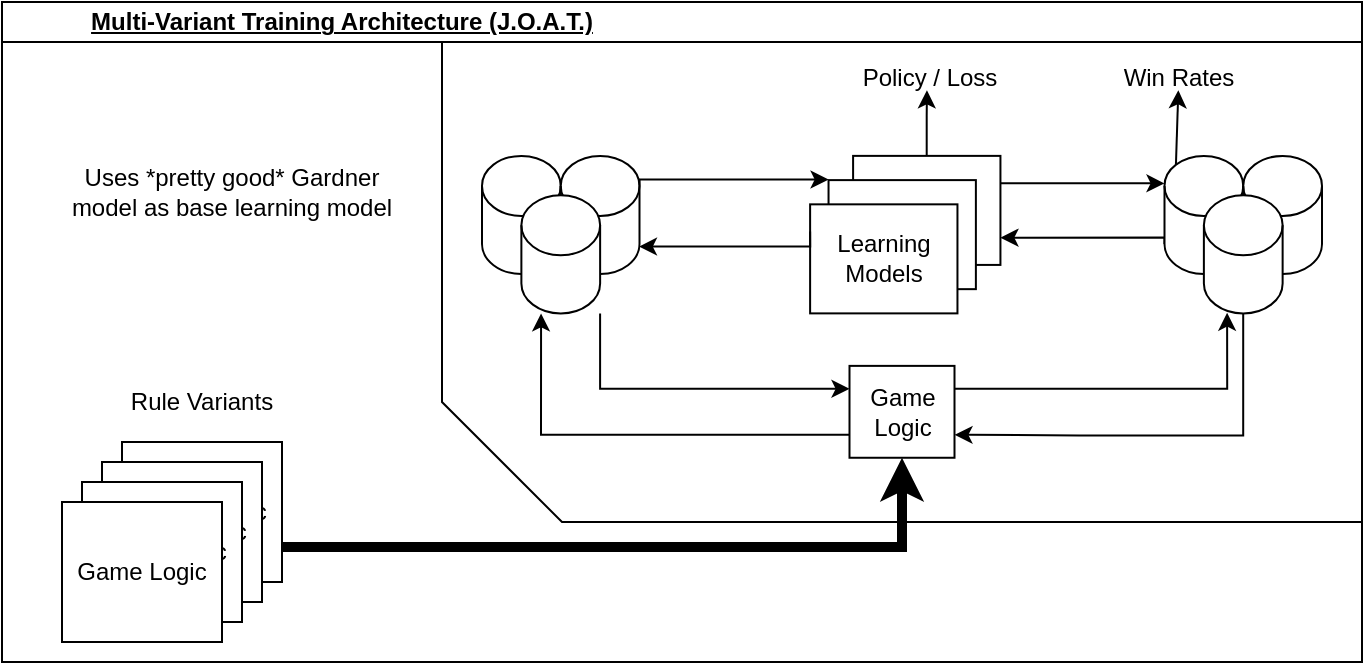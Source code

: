<mxfile version="13.10.3" type="device"><diagram id="IhtIEuSBdBs46Z1yDgar" name="Page-1"><mxGraphModel dx="876" dy="690" grid="1" gridSize="10" guides="1" tooltips="1" connect="1" arrows="1" fold="1" page="1" pageScale="1" pageWidth="850" pageHeight="1100" math="0" shadow="0"><root><mxCell id="0"/><mxCell id="1" parent="0"/><mxCell id="6gBC2_qQ4mYc0ZXkU2qD-47" value="" style="rounded=0;whiteSpace=wrap;html=1;" vertex="1" parent="1"><mxGeometry x="80" y="190" width="680" height="330" as="geometry"/></mxCell><mxCell id="6gBC2_qQ4mYc0ZXkU2qD-49" value="" style="rounded=0;whiteSpace=wrap;html=1;" vertex="1" parent="1"><mxGeometry x="80" y="210" width="680" height="310" as="geometry"/></mxCell><mxCell id="6gBC2_qQ4mYc0ZXkU2qD-95" value="" style="shape=card;whiteSpace=wrap;html=1;rotation=-90;size=60;" vertex="1" parent="1"><mxGeometry x="410" y="100" width="240" height="460" as="geometry"/></mxCell><mxCell id="6gBC2_qQ4mYc0ZXkU2qD-46" value="&lt;b&gt;&lt;u&gt;Multi-Variant Training Architecture (J.O.A.T.)&lt;/u&gt;&lt;/b&gt;" style="text;html=1;strokeColor=none;fillColor=none;align=center;verticalAlign=middle;whiteSpace=wrap;rounded=0;" vertex="1" parent="1"><mxGeometry x="110" y="190" width="280" height="20" as="geometry"/></mxCell><mxCell id="6gBC2_qQ4mYc0ZXkU2qD-87" value="" style="group" vertex="1" connectable="0" parent="1"><mxGeometry x="320" y="221" width="420" height="196.88" as="geometry"/></mxCell><mxCell id="6gBC2_qQ4mYc0ZXkU2qD-55" value="" style="shape=cylinder3;whiteSpace=wrap;html=1;boundedLbl=1;backgroundOutline=1;size=15;" vertex="1" parent="6gBC2_qQ4mYc0ZXkU2qD-87"><mxGeometry y="45.939" width="39.375" height="59.064" as="geometry"/></mxCell><mxCell id="6gBC2_qQ4mYc0ZXkU2qD-56" value="" style="shape=cylinder3;whiteSpace=wrap;html=1;boundedLbl=1;backgroundOutline=1;size=15;" vertex="1" parent="6gBC2_qQ4mYc0ZXkU2qD-87"><mxGeometry x="39.375" y="45.939" width="39.375" height="59.064" as="geometry"/></mxCell><mxCell id="6gBC2_qQ4mYc0ZXkU2qD-57" value="" style="shape=cylinder3;whiteSpace=wrap;html=1;boundedLbl=1;backgroundOutline=1;size=15;" vertex="1" parent="6gBC2_qQ4mYc0ZXkU2qD-87"><mxGeometry x="19.688" y="65.627" width="39.375" height="59.064" as="geometry"/></mxCell><mxCell id="6gBC2_qQ4mYc0ZXkU2qD-58" value="" style="group" vertex="1" connectable="0" parent="6gBC2_qQ4mYc0ZXkU2qD-87"><mxGeometry x="164.062" y="45.939" width="95.156" height="78.752" as="geometry"/></mxCell><mxCell id="6gBC2_qQ4mYc0ZXkU2qD-59" value="" style="rounded=0;whiteSpace=wrap;html=1;" vertex="1" parent="6gBC2_qQ4mYc0ZXkU2qD-58"><mxGeometry x="21.487" width="73.669" height="54.521" as="geometry"/></mxCell><mxCell id="6gBC2_qQ4mYc0ZXkU2qD-60" value="" style="rounded=0;whiteSpace=wrap;html=1;" vertex="1" parent="6gBC2_qQ4mYc0ZXkU2qD-58"><mxGeometry x="9.209" y="12.116" width="73.669" height="54.521" as="geometry"/></mxCell><mxCell id="6gBC2_qQ4mYc0ZXkU2qD-61" value="Learning Models" style="rounded=0;whiteSpace=wrap;html=1;" vertex="1" parent="6gBC2_qQ4mYc0ZXkU2qD-58"><mxGeometry y="24.231" width="73.669" height="54.521" as="geometry"/></mxCell><mxCell id="6gBC2_qQ4mYc0ZXkU2qD-62" style="edgeStyle=orthogonalEdgeStyle;rounded=0;orthogonalLoop=1;jettySize=auto;html=1;exitX=1;exitY=0;exitDx=0;exitDy=15;exitPerimeter=0;entryX=0;entryY=0;entryDx=0;entryDy=0;" edge="1" parent="6gBC2_qQ4mYc0ZXkU2qD-87" source="6gBC2_qQ4mYc0ZXkU2qD-56" target="6gBC2_qQ4mYc0ZXkU2qD-60"><mxGeometry relative="1" as="geometry"><Array as="points"><mxPoint x="78.75" y="57.751"/><mxPoint x="173.25" y="57.751"/></Array></mxGeometry></mxCell><mxCell id="6gBC2_qQ4mYc0ZXkU2qD-63" style="edgeStyle=orthogonalEdgeStyle;rounded=0;orthogonalLoop=1;jettySize=auto;html=1;exitX=0;exitY=1;exitDx=0;exitDy=-15;exitPerimeter=0;entryX=1;entryY=0.75;entryDx=0;entryDy=0;" edge="1" parent="6gBC2_qQ4mYc0ZXkU2qD-87" source="6gBC2_qQ4mYc0ZXkU2qD-64" target="6gBC2_qQ4mYc0ZXkU2qD-59"><mxGeometry relative="1" as="geometry"><Array as="points"><mxPoint x="341" y="87"/></Array></mxGeometry></mxCell><mxCell id="6gBC2_qQ4mYc0ZXkU2qD-64" value="" style="shape=cylinder3;whiteSpace=wrap;html=1;boundedLbl=1;backgroundOutline=1;size=15;" vertex="1" parent="6gBC2_qQ4mYc0ZXkU2qD-87"><mxGeometry x="341.25" y="45.939" width="39.375" height="59.064" as="geometry"/></mxCell><mxCell id="6gBC2_qQ4mYc0ZXkU2qD-65" value="" style="shape=cylinder3;whiteSpace=wrap;html=1;boundedLbl=1;backgroundOutline=1;size=15;" vertex="1" parent="6gBC2_qQ4mYc0ZXkU2qD-87"><mxGeometry x="380.625" y="45.939" width="39.375" height="59.064" as="geometry"/></mxCell><mxCell id="6gBC2_qQ4mYc0ZXkU2qD-66" value="" style="shape=cylinder3;whiteSpace=wrap;html=1;boundedLbl=1;backgroundOutline=1;size=15;" vertex="1" parent="6gBC2_qQ4mYc0ZXkU2qD-87"><mxGeometry x="360.938" y="65.627" width="39.375" height="59.064" as="geometry"/></mxCell><mxCell id="6gBC2_qQ4mYc0ZXkU2qD-68" style="edgeStyle=orthogonalEdgeStyle;rounded=0;orthogonalLoop=1;jettySize=auto;html=1;exitX=1;exitY=0.25;exitDx=0;exitDy=0;entryX=0;entryY=0.233;entryDx=0;entryDy=0;entryPerimeter=0;" edge="1" parent="6gBC2_qQ4mYc0ZXkU2qD-87" source="6gBC2_qQ4mYc0ZXkU2qD-59" target="6gBC2_qQ4mYc0ZXkU2qD-64"><mxGeometry relative="1" as="geometry"/></mxCell><mxCell id="6gBC2_qQ4mYc0ZXkU2qD-69" style="edgeStyle=orthogonalEdgeStyle;rounded=0;orthogonalLoop=1;jettySize=auto;html=1;exitX=0;exitY=0.25;exitDx=0;exitDy=0;entryX=0.993;entryY=0.768;entryDx=0;entryDy=0;entryPerimeter=0;" edge="1" parent="6gBC2_qQ4mYc0ZXkU2qD-87" source="6gBC2_qQ4mYc0ZXkU2qD-61" target="6gBC2_qQ4mYc0ZXkU2qD-56"><mxGeometry relative="1" as="geometry"><Array as="points"><mxPoint x="164.062" y="91.221"/></Array></mxGeometry></mxCell><mxCell id="6gBC2_qQ4mYc0ZXkU2qD-74" style="edgeStyle=orthogonalEdgeStyle;rounded=0;orthogonalLoop=1;jettySize=auto;html=1;exitX=0;exitY=0.75;exitDx=0;exitDy=0;entryX=0.25;entryY=1;entryDx=0;entryDy=0;entryPerimeter=0;" edge="1" parent="6gBC2_qQ4mYc0ZXkU2qD-87" source="6gBC2_qQ4mYc0ZXkU2qD-76" target="6gBC2_qQ4mYc0ZXkU2qD-57"><mxGeometry relative="1" as="geometry"/></mxCell><mxCell id="6gBC2_qQ4mYc0ZXkU2qD-75" style="edgeStyle=orthogonalEdgeStyle;rounded=0;orthogonalLoop=1;jettySize=auto;html=1;exitX=1;exitY=0.25;exitDx=0;exitDy=0;entryX=0.295;entryY=0.994;entryDx=0;entryDy=0;entryPerimeter=0;" edge="1" parent="6gBC2_qQ4mYc0ZXkU2qD-87" source="6gBC2_qQ4mYc0ZXkU2qD-76" target="6gBC2_qQ4mYc0ZXkU2qD-66"><mxGeometry relative="1" as="geometry"/></mxCell><mxCell id="6gBC2_qQ4mYc0ZXkU2qD-76" value="Game Logic" style="rounded=0;whiteSpace=wrap;html=1;" vertex="1" parent="6gBC2_qQ4mYc0ZXkU2qD-87"><mxGeometry x="183.75" y="150.941" width="52.5" height="45.939" as="geometry"/></mxCell><mxCell id="6gBC2_qQ4mYc0ZXkU2qD-77" style="edgeStyle=orthogonalEdgeStyle;rounded=0;orthogonalLoop=1;jettySize=auto;html=1;entryX=0;entryY=0.25;entryDx=0;entryDy=0;" edge="1" parent="6gBC2_qQ4mYc0ZXkU2qD-87" source="6gBC2_qQ4mYc0ZXkU2qD-57" target="6gBC2_qQ4mYc0ZXkU2qD-76"><mxGeometry relative="1" as="geometry"><Array as="points"><mxPoint x="59.062" y="162.098"/></Array></mxGeometry></mxCell><mxCell id="6gBC2_qQ4mYc0ZXkU2qD-82" style="edgeStyle=orthogonalEdgeStyle;rounded=0;orthogonalLoop=1;jettySize=auto;html=1;" edge="1" parent="6gBC2_qQ4mYc0ZXkU2qD-87" source="6gBC2_qQ4mYc0ZXkU2qD-59"><mxGeometry relative="1" as="geometry"><mxPoint x="222.469" y="13.125" as="targetPoint"/></mxGeometry></mxCell><mxCell id="6gBC2_qQ4mYc0ZXkU2qD-83" value="Policy / Loss" style="text;html=1;strokeColor=none;fillColor=none;align=center;verticalAlign=middle;whiteSpace=wrap;rounded=0;" vertex="1" parent="6gBC2_qQ4mYc0ZXkU2qD-87"><mxGeometry x="189.38" width="69.84" height="13.13" as="geometry"/></mxCell><mxCell id="6gBC2_qQ4mYc0ZXkU2qD-84" value="Win Rates" style="text;html=1;strokeColor=none;fillColor=none;align=center;verticalAlign=middle;whiteSpace=wrap;rounded=0;" vertex="1" parent="6gBC2_qQ4mYc0ZXkU2qD-87"><mxGeometry x="316.13" width="64.5" height="13.13" as="geometry"/></mxCell><mxCell id="6gBC2_qQ4mYc0ZXkU2qD-85" value="" style="endArrow=classic;html=1;exitX=0.145;exitY=0;exitDx=0;exitDy=4.35;exitPerimeter=0;" edge="1" parent="6gBC2_qQ4mYc0ZXkU2qD-87" source="6gBC2_qQ4mYc0ZXkU2qD-64" target="6gBC2_qQ4mYc0ZXkU2qD-84"><mxGeometry width="50" height="50" relative="1" as="geometry"><mxPoint x="282.188" y="-308.445" as="sourcePoint"/><mxPoint x="315" y="-341.259" as="targetPoint"/></mxGeometry></mxCell><mxCell id="6gBC2_qQ4mYc0ZXkU2qD-86" style="edgeStyle=orthogonalEdgeStyle;rounded=0;orthogonalLoop=1;jettySize=auto;html=1;entryX=1;entryY=0.75;entryDx=0;entryDy=0;" edge="1" parent="6gBC2_qQ4mYc0ZXkU2qD-87" source="6gBC2_qQ4mYc0ZXkU2qD-66" target="6gBC2_qQ4mYc0ZXkU2qD-76"><mxGeometry relative="1" as="geometry"><Array as="points"><mxPoint x="380.625" y="185.723"/><mxPoint x="298.594" y="185.723"/></Array></mxGeometry></mxCell><mxCell id="6gBC2_qQ4mYc0ZXkU2qD-94" value="" style="group" vertex="1" connectable="0" parent="1"><mxGeometry x="110" y="380" width="115" height="130" as="geometry"/></mxCell><mxCell id="6gBC2_qQ4mYc0ZXkU2qD-50" value="Game Logic" style="rounded=0;whiteSpace=wrap;html=1;" vertex="1" parent="6gBC2_qQ4mYc0ZXkU2qD-94"><mxGeometry x="30" y="30" width="80" height="70" as="geometry"/></mxCell><mxCell id="6gBC2_qQ4mYc0ZXkU2qD-51" value="Game Logic" style="rounded=0;whiteSpace=wrap;html=1;" vertex="1" parent="6gBC2_qQ4mYc0ZXkU2qD-94"><mxGeometry x="20" y="40" width="80" height="70" as="geometry"/></mxCell><mxCell id="6gBC2_qQ4mYc0ZXkU2qD-52" value="Game Logic" style="rounded=0;whiteSpace=wrap;html=1;" vertex="1" parent="6gBC2_qQ4mYc0ZXkU2qD-94"><mxGeometry x="10" y="50" width="80" height="70" as="geometry"/></mxCell><mxCell id="6gBC2_qQ4mYc0ZXkU2qD-53" value="Game Logic" style="rounded=0;whiteSpace=wrap;html=1;" vertex="1" parent="6gBC2_qQ4mYc0ZXkU2qD-94"><mxGeometry y="60" width="80" height="70" as="geometry"/></mxCell><mxCell id="6gBC2_qQ4mYc0ZXkU2qD-54" value="Rule Variants" style="text;html=1;strokeColor=none;fillColor=none;align=center;verticalAlign=middle;whiteSpace=wrap;rounded=0;" vertex="1" parent="6gBC2_qQ4mYc0ZXkU2qD-94"><mxGeometry x="25" width="90" height="20" as="geometry"/></mxCell><mxCell id="6gBC2_qQ4mYc0ZXkU2qD-96" style="edgeStyle=orthogonalEdgeStyle;rounded=0;orthogonalLoop=1;jettySize=auto;html=1;exitX=1;exitY=0.75;exitDx=0;exitDy=0;entryX=0.5;entryY=1;entryDx=0;entryDy=0;strokeWidth=5;" edge="1" parent="1" source="6gBC2_qQ4mYc0ZXkU2qD-50" target="6gBC2_qQ4mYc0ZXkU2qD-76"><mxGeometry relative="1" as="geometry"/></mxCell><mxCell id="6gBC2_qQ4mYc0ZXkU2qD-97" value="Uses *pretty good* Gardner model as base learning model" style="text;html=1;strokeColor=none;fillColor=none;align=center;verticalAlign=middle;whiteSpace=wrap;rounded=0;" vertex="1" parent="1"><mxGeometry x="110" y="260" width="170" height="50" as="geometry"/></mxCell></root></mxGraphModel></diagram></mxfile>